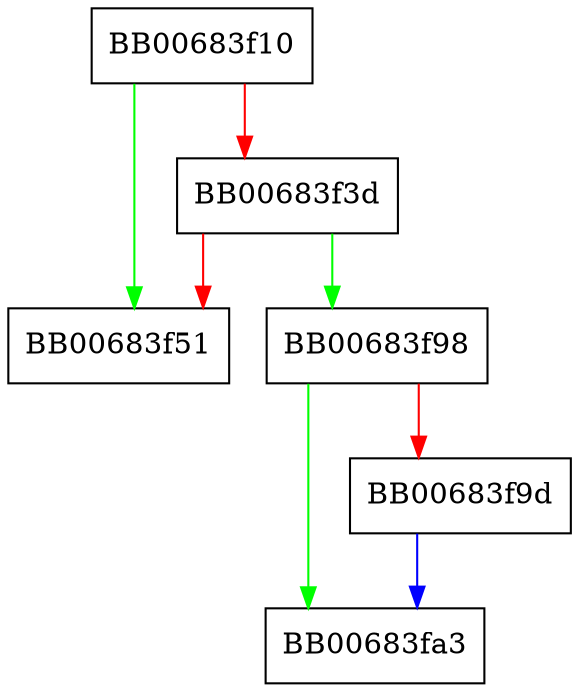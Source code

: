 digraph X509_digest {
  node [shape="box"];
  graph [splines=ortho];
  BB00683f10 -> BB00683f51 [color="green"];
  BB00683f10 -> BB00683f3d [color="red"];
  BB00683f3d -> BB00683f98 [color="green"];
  BB00683f3d -> BB00683f51 [color="red"];
  BB00683f98 -> BB00683fa3 [color="green"];
  BB00683f98 -> BB00683f9d [color="red"];
  BB00683f9d -> BB00683fa3 [color="blue"];
}